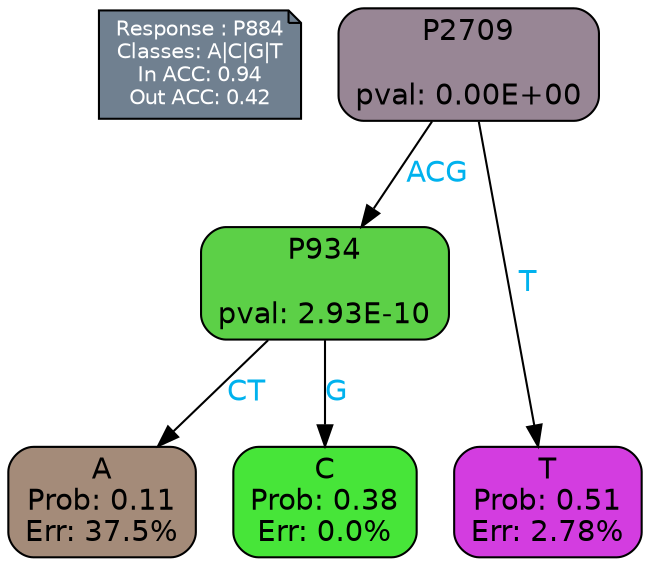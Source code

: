 digraph Tree {
node [shape=box, style="filled, rounded", color="black", fontname=helvetica] ;
graph [ranksep=equally, splines=polylines, bgcolor=transparent, dpi=600] ;
edge [fontname=helvetica] ;
LEGEND [label="Response : P884
Classes: A|C|G|T
In ACC: 0.94
Out ACC: 0.42
",shape=note,align=left,style=filled,fillcolor="slategray",fontcolor="white",fontsize=10];1 [label="P2709

pval: 0.00E+00", fillcolor="#988695"] ;
2 [label="P934

pval: 2.93E-10", fillcolor="#5cd047"] ;
3 [label="A
Prob: 0.11
Err: 37.5%", fillcolor="#a48b79"] ;
4 [label="C
Prob: 0.38
Err: 0.0%", fillcolor="#47e539"] ;
5 [label="T
Prob: 0.51
Err: 2.78%", fillcolor="#d33de0"] ;
1 -> 2 [label="ACG",fontcolor=deepskyblue2] ;
1 -> 5 [label="T",fontcolor=deepskyblue2] ;
2 -> 3 [label="CT",fontcolor=deepskyblue2] ;
2 -> 4 [label="G",fontcolor=deepskyblue2] ;
{rank = same; 3;4;5;}{rank = same; LEGEND;1;}}